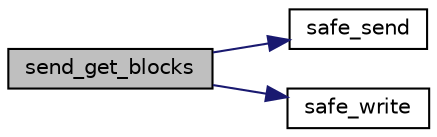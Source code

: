 digraph "send_get_blocks"
{
 // LATEX_PDF_SIZE
  edge [fontname="Helvetica",fontsize="10",labelfontname="Helvetica",labelfontsize="10"];
  node [fontname="Helvetica",fontsize="10",shape=record];
  rankdir="LR";
  Node1 [label="send_get_blocks",height=0.2,width=0.4,color="black", fillcolor="grey75", style="filled", fontcolor="black",tooltip="Sends get blocks."];
  Node1 -> Node2 [color="midnightblue",fontsize="10",style="solid",fontname="Helvetica"];
  Node2 [label="safe_send",height=0.2,width=0.4,color="black", fillcolor="white", style="filled",URL="$safe_8h.html#aeb28bdb1609a5e208b7840b471413e81",tooltip="Send safely to a file descriptor."];
  Node1 -> Node3 [color="midnightblue",fontsize="10",style="solid",fontname="Helvetica"];
  Node3 [label="safe_write",height=0.2,width=0.4,color="black", fillcolor="white", style="filled",URL="$safe_8h.html#a405edff38f586c79822927a3b981e504",tooltip="Writes safely to a file descriptor."];
}
